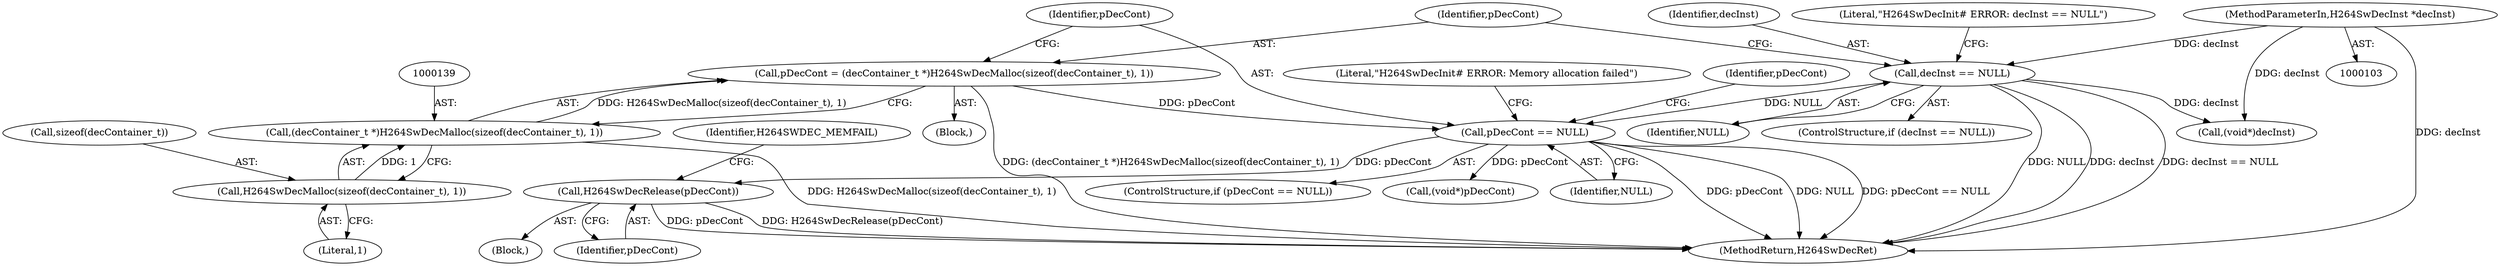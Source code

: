 digraph "0_Android_2b6f22dc64d456471a1dc6df09d515771d1427c8_2@pointer" {
"1000179" [label="(Call,H264SwDecRelease(pDecCont))"];
"1000145" [label="(Call,pDecCont == NULL)"];
"1000136" [label="(Call,pDecCont = (decContainer_t *)H264SwDecMalloc(sizeof(decContainer_t), 1))"];
"1000138" [label="(Call,(decContainer_t *)H264SwDecMalloc(sizeof(decContainer_t), 1))"];
"1000140" [label="(Call,H264SwDecMalloc(sizeof(decContainer_t), 1))"];
"1000128" [label="(Call,decInst == NULL)"];
"1000104" [label="(MethodParameterIn,H264SwDecInst *decInst)"];
"1000133" [label="(Literal,\"H264SwDecInit# ERROR: decInst == NULL\")"];
"1000104" [label="(MethodParameterIn,H264SwDecInst *decInst)"];
"1000140" [label="(Call,H264SwDecMalloc(sizeof(decContainer_t), 1))"];
"1000129" [label="(Identifier,decInst)"];
"1000155" [label="(Identifier,pDecCont)"];
"1000136" [label="(Call,pDecCont = (decContainer_t *)H264SwDecMalloc(sizeof(decContainer_t), 1))"];
"1000128" [label="(Call,decInst == NULL)"];
"1000147" [label="(Identifier,NULL)"];
"1000213" [label="(MethodReturn,H264SwDecRet)"];
"1000179" [label="(Call,H264SwDecRelease(pDecCont))"];
"1000145" [label="(Call,pDecCont == NULL)"];
"1000138" [label="(Call,(decContainer_t *)H264SwDecMalloc(sizeof(decContainer_t), 1))"];
"1000130" [label="(Identifier,NULL)"];
"1000127" [label="(ControlStructure,if (decInst == NULL))"];
"1000144" [label="(ControlStructure,if (pDecCont == NULL))"];
"1000146" [label="(Identifier,pDecCont)"];
"1000158" [label="(Call,(void*)decInst)"];
"1000182" [label="(Identifier,H264SWDEC_MEMFAIL)"];
"1000178" [label="(Block,)"];
"1000150" [label="(Literal,\"H264SwDecInit# ERROR: Memory allocation failed\")"];
"1000141" [label="(Call,sizeof(decContainer_t))"];
"1000180" [label="(Identifier,pDecCont)"];
"1000137" [label="(Identifier,pDecCont)"];
"1000198" [label="(Call,(void*)pDecCont)"];
"1000106" [label="(Block,)"];
"1000143" [label="(Literal,1)"];
"1000179" -> "1000178"  [label="AST: "];
"1000179" -> "1000180"  [label="CFG: "];
"1000180" -> "1000179"  [label="AST: "];
"1000182" -> "1000179"  [label="CFG: "];
"1000179" -> "1000213"  [label="DDG: H264SwDecRelease(pDecCont)"];
"1000179" -> "1000213"  [label="DDG: pDecCont"];
"1000145" -> "1000179"  [label="DDG: pDecCont"];
"1000145" -> "1000144"  [label="AST: "];
"1000145" -> "1000147"  [label="CFG: "];
"1000146" -> "1000145"  [label="AST: "];
"1000147" -> "1000145"  [label="AST: "];
"1000150" -> "1000145"  [label="CFG: "];
"1000155" -> "1000145"  [label="CFG: "];
"1000145" -> "1000213"  [label="DDG: pDecCont == NULL"];
"1000145" -> "1000213"  [label="DDG: pDecCont"];
"1000145" -> "1000213"  [label="DDG: NULL"];
"1000136" -> "1000145"  [label="DDG: pDecCont"];
"1000128" -> "1000145"  [label="DDG: NULL"];
"1000145" -> "1000198"  [label="DDG: pDecCont"];
"1000136" -> "1000106"  [label="AST: "];
"1000136" -> "1000138"  [label="CFG: "];
"1000137" -> "1000136"  [label="AST: "];
"1000138" -> "1000136"  [label="AST: "];
"1000146" -> "1000136"  [label="CFG: "];
"1000136" -> "1000213"  [label="DDG: (decContainer_t *)H264SwDecMalloc(sizeof(decContainer_t), 1)"];
"1000138" -> "1000136"  [label="DDG: H264SwDecMalloc(sizeof(decContainer_t), 1)"];
"1000138" -> "1000140"  [label="CFG: "];
"1000139" -> "1000138"  [label="AST: "];
"1000140" -> "1000138"  [label="AST: "];
"1000138" -> "1000213"  [label="DDG: H264SwDecMalloc(sizeof(decContainer_t), 1)"];
"1000140" -> "1000138"  [label="DDG: 1"];
"1000140" -> "1000143"  [label="CFG: "];
"1000141" -> "1000140"  [label="AST: "];
"1000143" -> "1000140"  [label="AST: "];
"1000128" -> "1000127"  [label="AST: "];
"1000128" -> "1000130"  [label="CFG: "];
"1000129" -> "1000128"  [label="AST: "];
"1000130" -> "1000128"  [label="AST: "];
"1000133" -> "1000128"  [label="CFG: "];
"1000137" -> "1000128"  [label="CFG: "];
"1000128" -> "1000213"  [label="DDG: NULL"];
"1000128" -> "1000213"  [label="DDG: decInst"];
"1000128" -> "1000213"  [label="DDG: decInst == NULL"];
"1000104" -> "1000128"  [label="DDG: decInst"];
"1000128" -> "1000158"  [label="DDG: decInst"];
"1000104" -> "1000103"  [label="AST: "];
"1000104" -> "1000213"  [label="DDG: decInst"];
"1000104" -> "1000158"  [label="DDG: decInst"];
}
